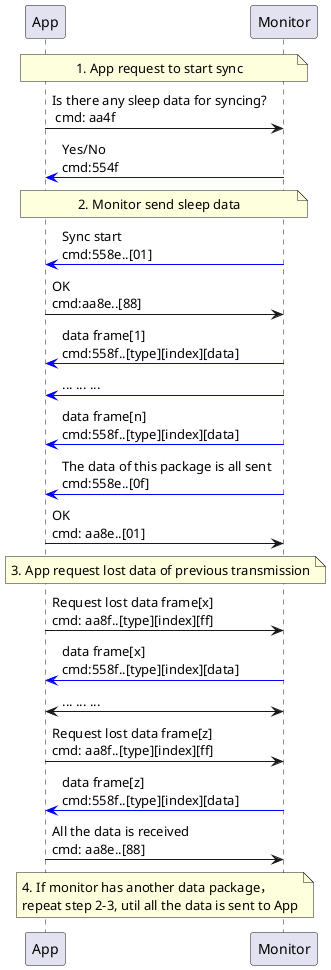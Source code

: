 @startuml

participant "App" as a
participant "Monitor" as m

note over a, m: 1. App request to start sync
a -> m: Is there any sleep data for syncing?\n cmd: aa4f
m -[#blue]> a: Yes/No \ncmd:554f

note over a, m: 2. Monitor send sleep data
m -[#blue]> a: Sync start \ncmd:558e..[01]
a -> m: OK \ncmd:aa8e..[88]
m -[#blue]> a: data frame[1] \ncmd:558f..[type][index][data]
m -[#blue]> a: ... ... ...
m -[#blue]> a: data frame[n] \ncmd:558f..[type][index][data]
m -[#blue]> a: The data of this package is all sent \ncmd:558e..[0f]
a -> m: OK \ncmd: aa8e..[01]

note over a, m: 3. App request lost data of previous transmission
a -> m: Request lost data frame[x] \ncmd: aa8f..[type][index][ff]
m -[#blue]> a: data frame[x] \ncmd:558f..[type][index][data]
a <-> m: ... ... ...
a -> m: Request lost data frame[z] \ncmd: aa8f..[type][index][ff]
m -[#blue]> a: data frame[z] \ncmd:558f..[type][index][data]
a -> m: All the data is received \ncmd: aa8e..[88]

note over a, m
    4. If monitor has another data package，
    repeat step 2-3, util all the data is sent to App
end note

@enduml

